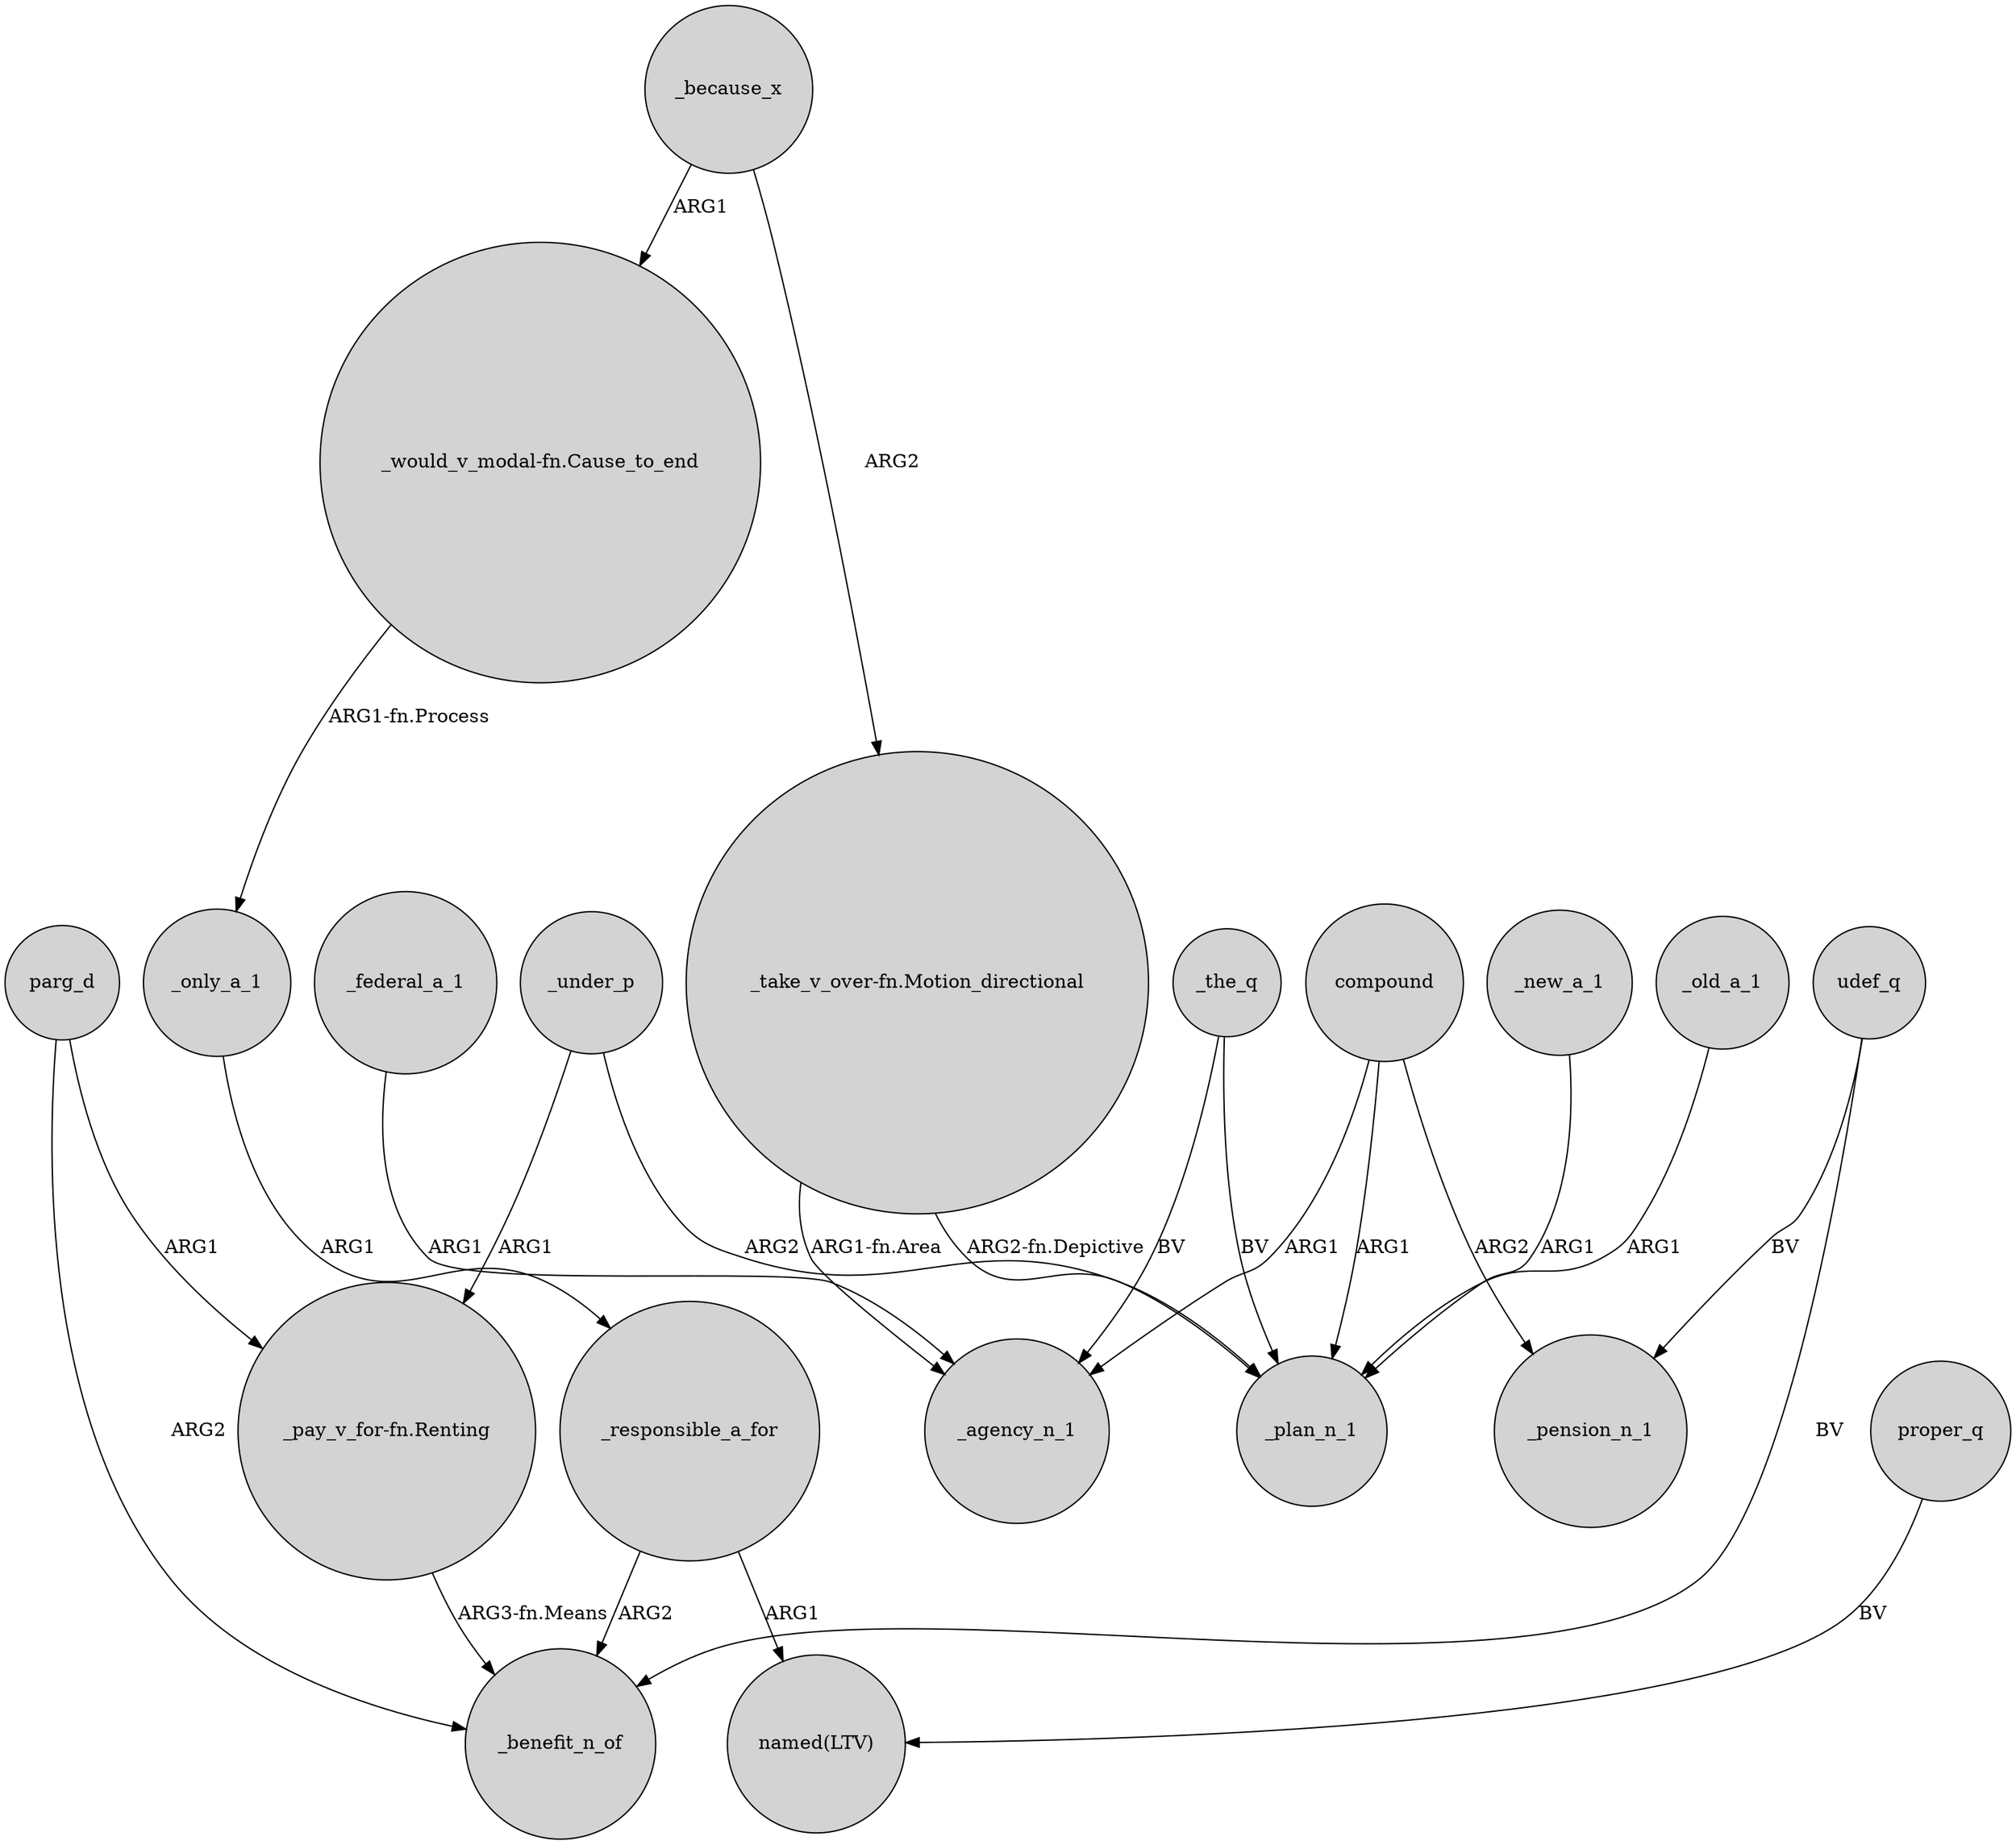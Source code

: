 digraph {
	node [shape=circle style=filled]
	parg_d -> _benefit_n_of [label=ARG2]
	compound -> _agency_n_1 [label=ARG1]
	"_pay_v_for-fn.Renting" -> _benefit_n_of [label="ARG3-fn.Means"]
	_only_a_1 -> _responsible_a_for [label=ARG1]
	"_take_v_over-fn.Motion_directional" -> _plan_n_1 [label="ARG2-fn.Depictive"]
	parg_d -> "_pay_v_for-fn.Renting" [label=ARG1]
	_because_x -> "_would_v_modal-fn.Cause_to_end" [label=ARG1]
	udef_q -> _benefit_n_of [label=BV]
	_the_q -> _agency_n_1 [label=BV]
	_responsible_a_for -> "named(LTV)" [label=ARG1]
	_under_p -> _plan_n_1 [label=ARG2]
	udef_q -> _pension_n_1 [label=BV]
	"_would_v_modal-fn.Cause_to_end" -> _only_a_1 [label="ARG1-fn.Process"]
	_federal_a_1 -> _agency_n_1 [label=ARG1]
	_because_x -> "_take_v_over-fn.Motion_directional" [label=ARG2]
	compound -> _pension_n_1 [label=ARG2]
	_under_p -> "_pay_v_for-fn.Renting" [label=ARG1]
	_responsible_a_for -> _benefit_n_of [label=ARG2]
	"_take_v_over-fn.Motion_directional" -> _agency_n_1 [label="ARG1-fn.Area"]
	compound -> _plan_n_1 [label=ARG1]
	_the_q -> _plan_n_1 [label=BV]
	proper_q -> "named(LTV)" [label=BV]
	_new_a_1 -> _plan_n_1 [label=ARG1]
	_old_a_1 -> _plan_n_1 [label=ARG1]
}
